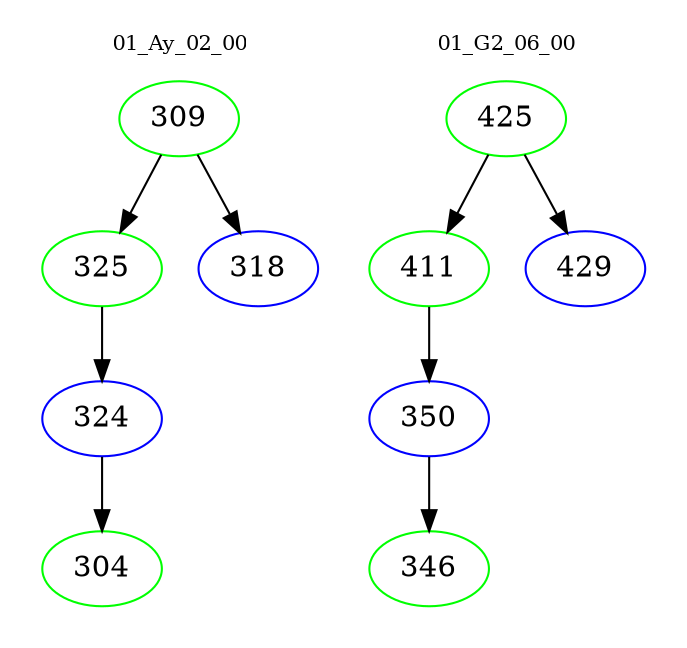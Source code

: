 digraph{
subgraph cluster_0 {
color = white
label = "01_Ay_02_00";
fontsize=10;
T0_309 [label="309", color="green"]
T0_309 -> T0_325 [color="black"]
T0_325 [label="325", color="green"]
T0_325 -> T0_324 [color="black"]
T0_324 [label="324", color="blue"]
T0_324 -> T0_304 [color="black"]
T0_304 [label="304", color="green"]
T0_309 -> T0_318 [color="black"]
T0_318 [label="318", color="blue"]
}
subgraph cluster_1 {
color = white
label = "01_G2_06_00";
fontsize=10;
T1_425 [label="425", color="green"]
T1_425 -> T1_411 [color="black"]
T1_411 [label="411", color="green"]
T1_411 -> T1_350 [color="black"]
T1_350 [label="350", color="blue"]
T1_350 -> T1_346 [color="black"]
T1_346 [label="346", color="green"]
T1_425 -> T1_429 [color="black"]
T1_429 [label="429", color="blue"]
}
}
